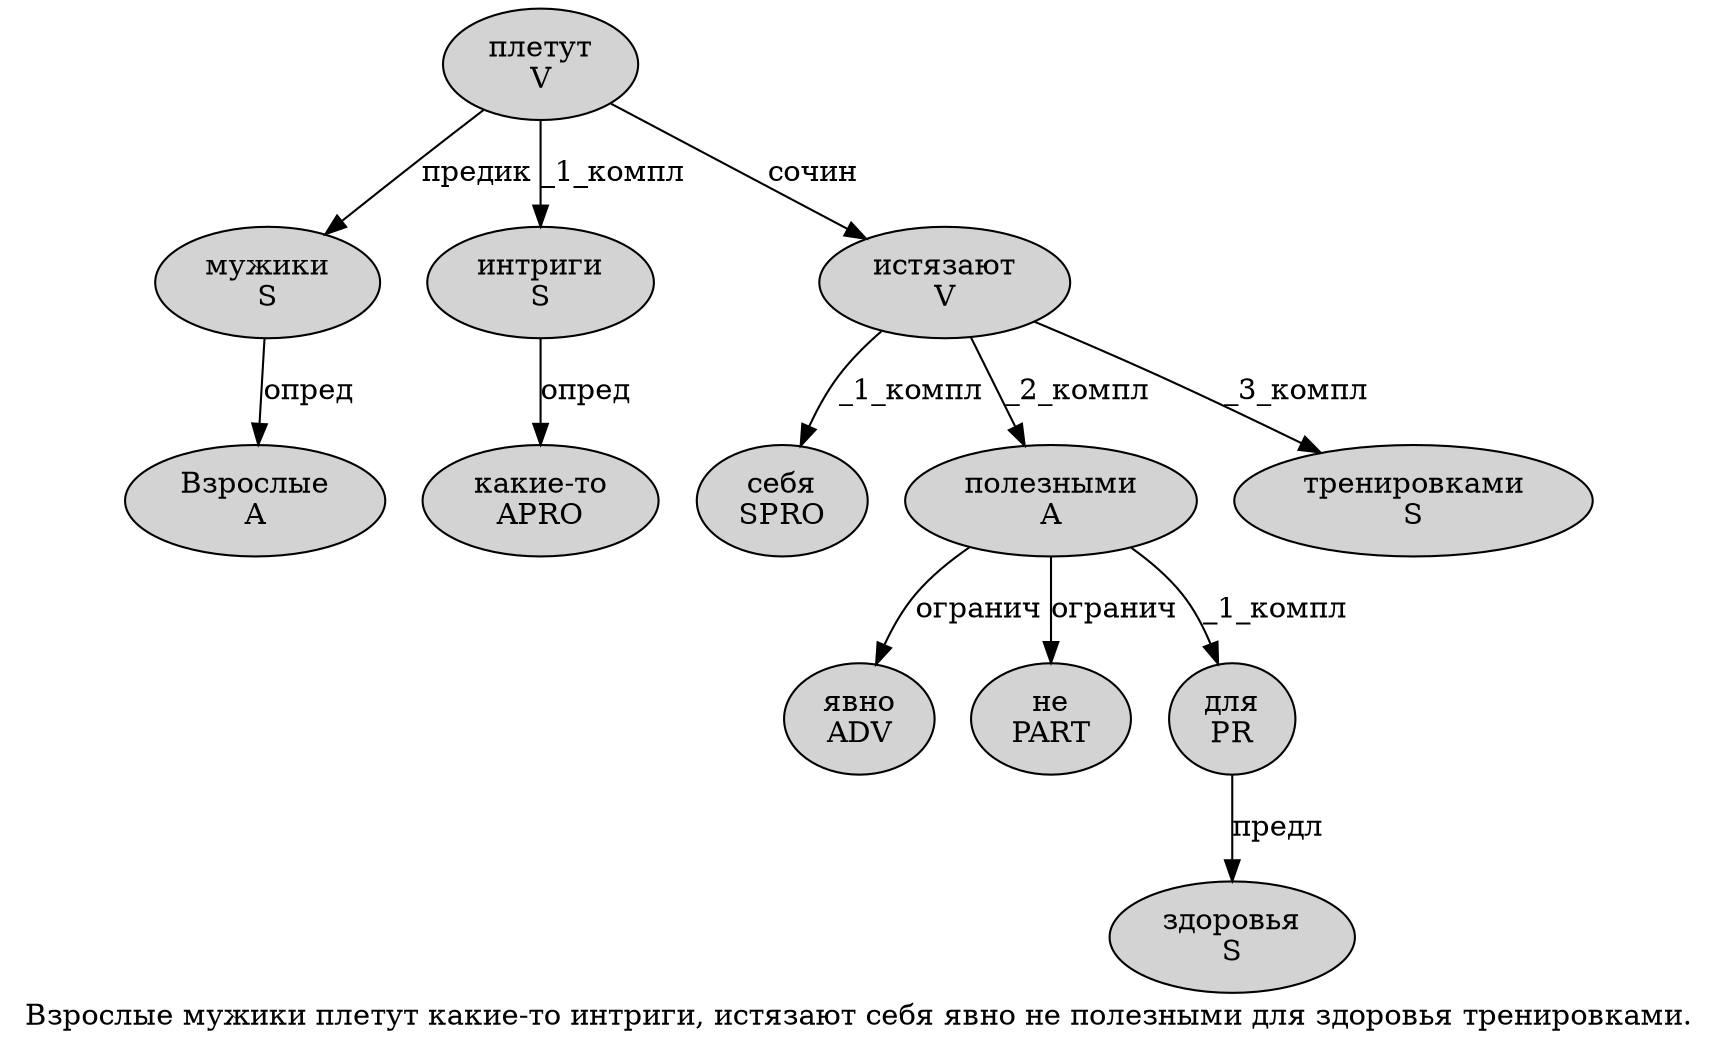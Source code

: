 digraph SENTENCE_3757 {
	graph [label="Взрослые мужики плетут какие-то интриги, истязают себя явно не полезными для здоровья тренировками."]
	node [style=filled]
		0 [label="Взрослые
A" color="" fillcolor=lightgray penwidth=1 shape=ellipse]
		1 [label="мужики
S" color="" fillcolor=lightgray penwidth=1 shape=ellipse]
		2 [label="плетут
V" color="" fillcolor=lightgray penwidth=1 shape=ellipse]
		3 [label="какие-то
APRO" color="" fillcolor=lightgray penwidth=1 shape=ellipse]
		4 [label="интриги
S" color="" fillcolor=lightgray penwidth=1 shape=ellipse]
		6 [label="истязают
V" color="" fillcolor=lightgray penwidth=1 shape=ellipse]
		7 [label="себя
SPRO" color="" fillcolor=lightgray penwidth=1 shape=ellipse]
		8 [label="явно
ADV" color="" fillcolor=lightgray penwidth=1 shape=ellipse]
		9 [label="не
PART" color="" fillcolor=lightgray penwidth=1 shape=ellipse]
		10 [label="полезными
A" color="" fillcolor=lightgray penwidth=1 shape=ellipse]
		11 [label="для
PR" color="" fillcolor=lightgray penwidth=1 shape=ellipse]
		12 [label="здоровья
S" color="" fillcolor=lightgray penwidth=1 shape=ellipse]
		13 [label="тренировками
S" color="" fillcolor=lightgray penwidth=1 shape=ellipse]
			2 -> 1 [label="предик"]
			2 -> 4 [label="_1_компл"]
			2 -> 6 [label="сочин"]
			11 -> 12 [label="предл"]
			4 -> 3 [label="опред"]
			10 -> 8 [label="огранич"]
			10 -> 9 [label="огранич"]
			10 -> 11 [label="_1_компл"]
			6 -> 7 [label="_1_компл"]
			6 -> 10 [label="_2_компл"]
			6 -> 13 [label="_3_компл"]
			1 -> 0 [label="опред"]
}